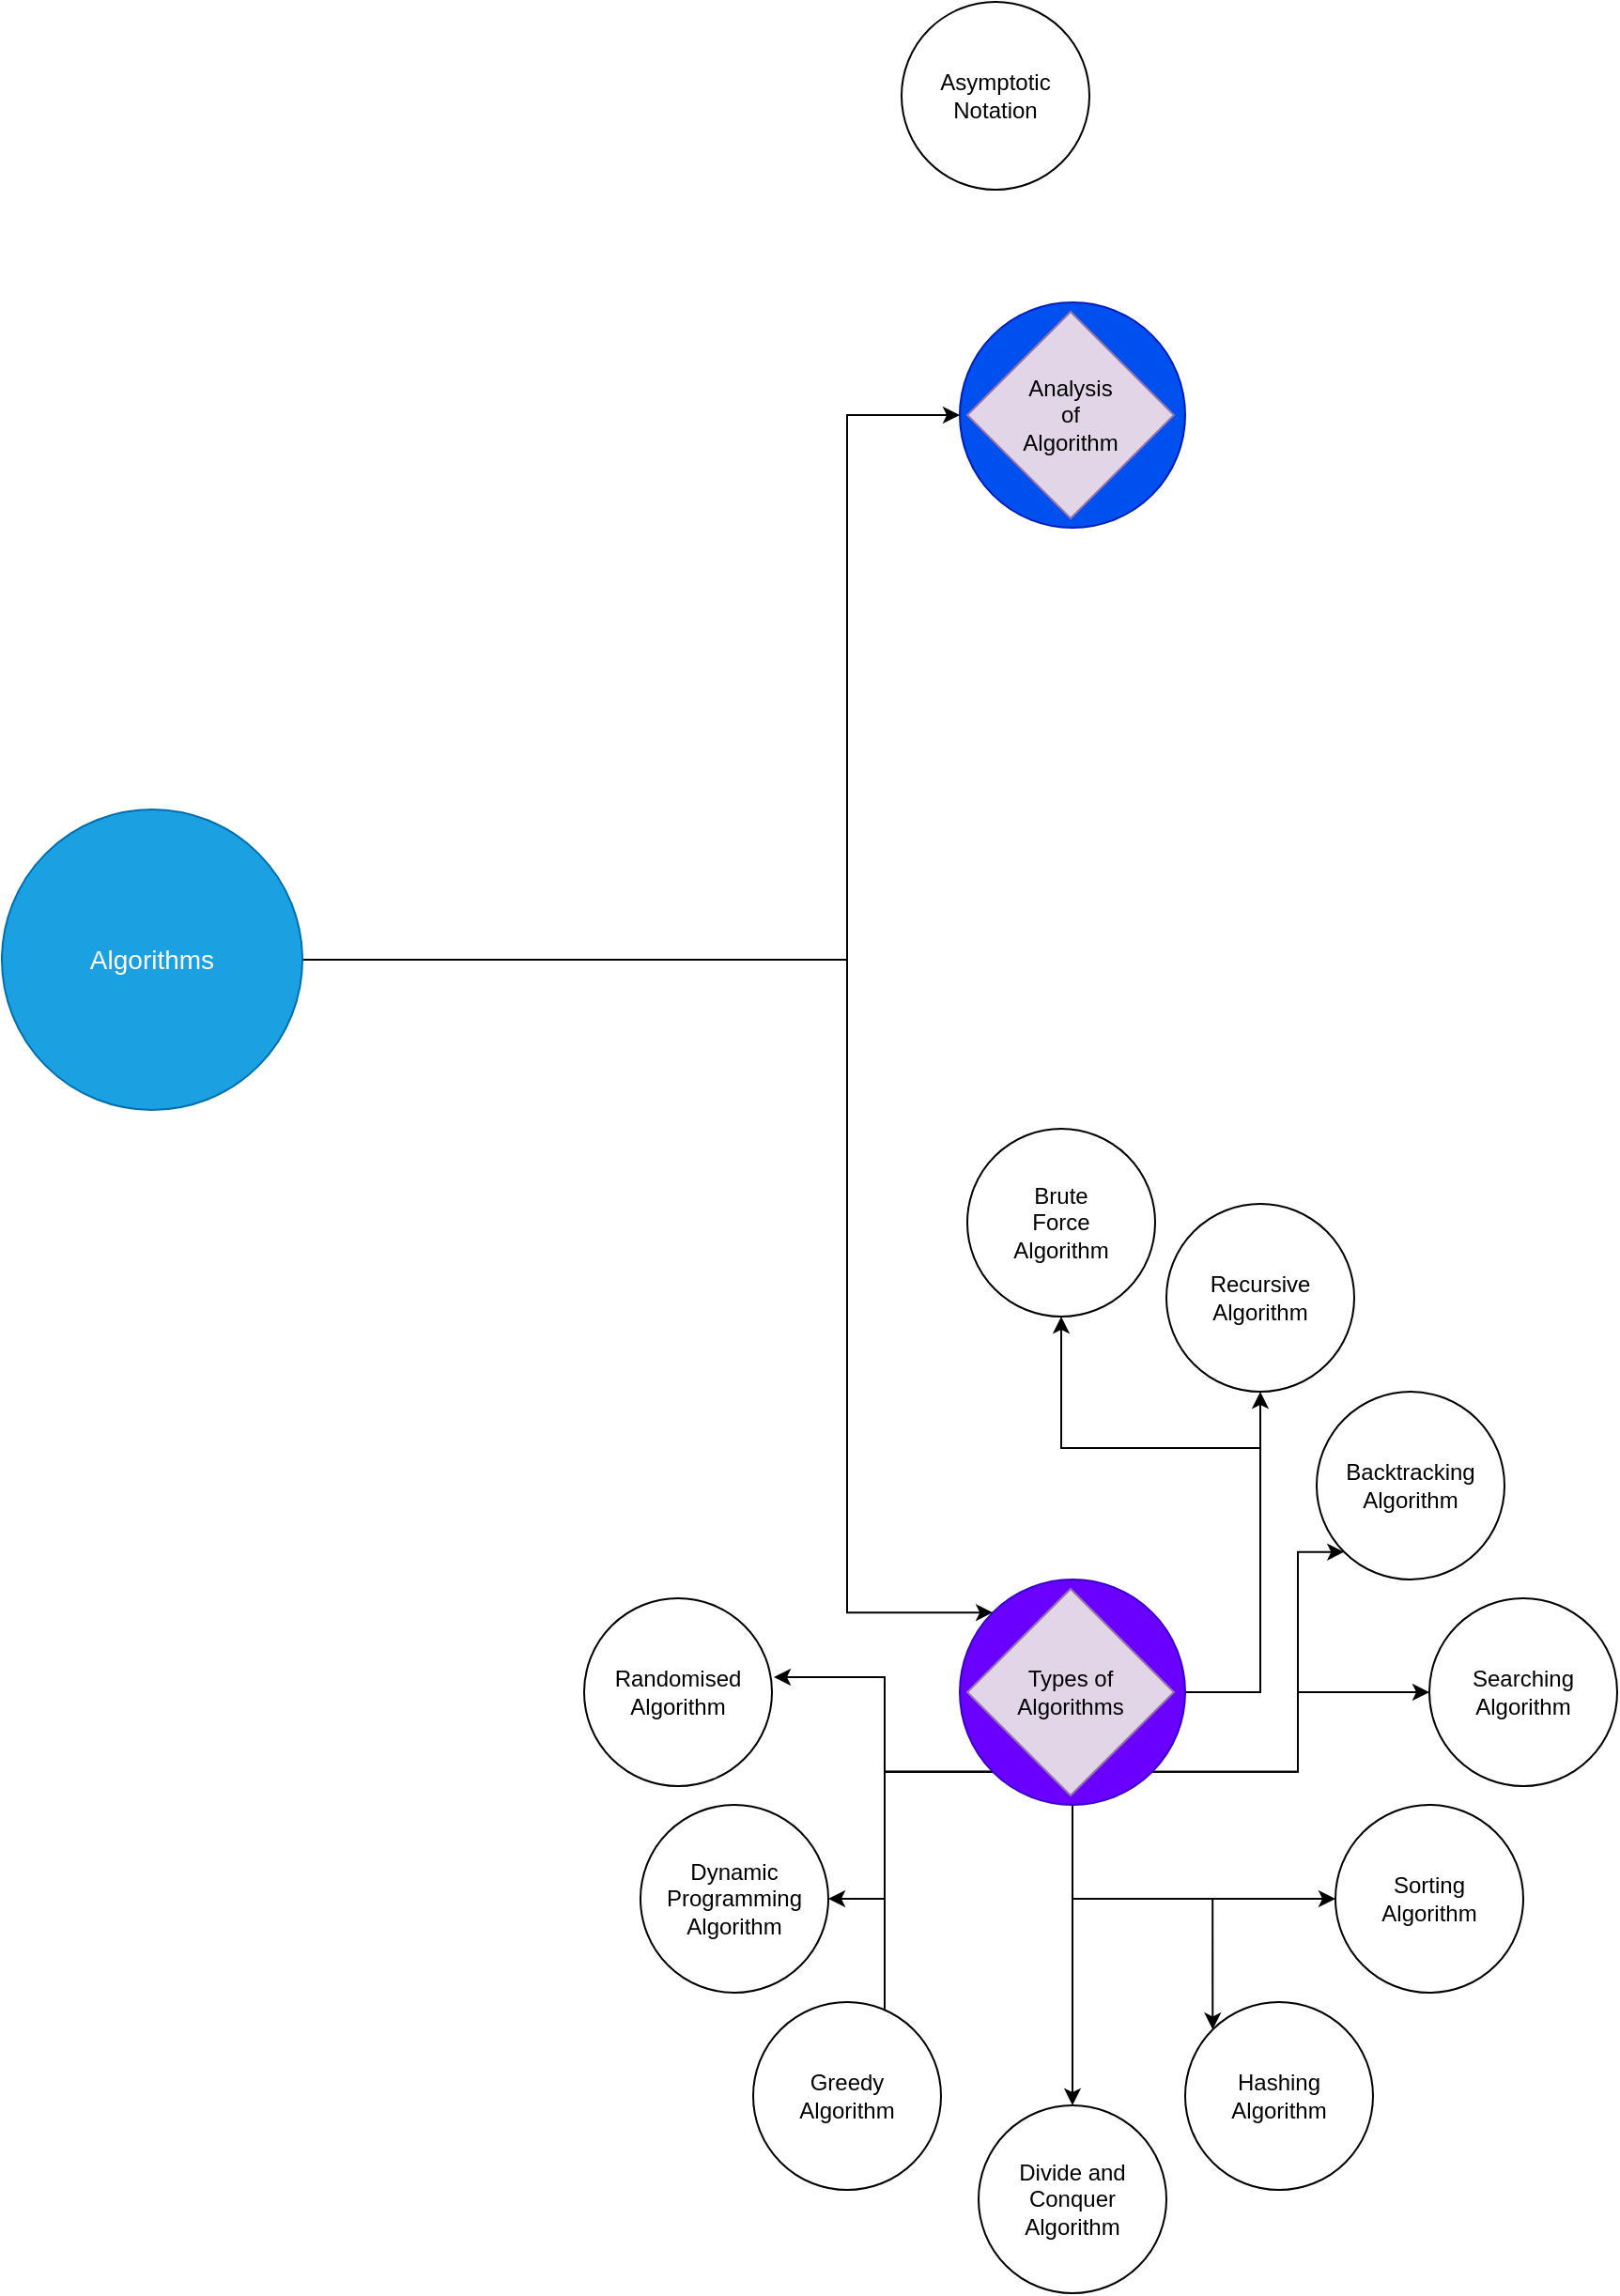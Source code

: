 <mxfile version="20.8.16" type="device"><diagram name="Page-1" id="8qHQK9s_KmS5GaQYY7Qf"><mxGraphModel dx="2514" dy="2174" grid="1" gridSize="10" guides="1" tooltips="1" connect="1" arrows="1" fold="1" page="1" pageScale="1" pageWidth="827" pageHeight="1169" math="0" shadow="0"><root><mxCell id="0"/><mxCell id="1" parent="0"/><mxCell id="aMpq28BJ38nM4NS2ur6w-11" style="edgeStyle=orthogonalEdgeStyle;rounded=0;orthogonalLoop=1;jettySize=auto;html=1;exitX=0;exitY=1;exitDx=0;exitDy=0;entryX=1.01;entryY=0.42;entryDx=0;entryDy=0;entryPerimeter=0;" edge="1" parent="1" source="jBrvq7XoqZ5EkONWGU8t-1" target="aMpq28BJ38nM4NS2ur6w-10"><mxGeometry relative="1" as="geometry"><Array as="points"><mxPoint x="320" y="462"/><mxPoint x="320" y="412"/></Array></mxGeometry></mxCell><mxCell id="aMpq28BJ38nM4NS2ur6w-12" style="edgeStyle=orthogonalEdgeStyle;rounded=0;orthogonalLoop=1;jettySize=auto;html=1;exitX=0;exitY=1;exitDx=0;exitDy=0;entryX=1;entryY=0.5;entryDx=0;entryDy=0;" edge="1" parent="1" source="jBrvq7XoqZ5EkONWGU8t-1" target="aMpq28BJ38nM4NS2ur6w-9"><mxGeometry relative="1" as="geometry"><Array as="points"><mxPoint x="320" y="462"/><mxPoint x="320" y="530"/></Array></mxGeometry></mxCell><mxCell id="aMpq28BJ38nM4NS2ur6w-14" style="edgeStyle=orthogonalEdgeStyle;rounded=0;orthogonalLoop=1;jettySize=auto;html=1;exitX=0;exitY=1;exitDx=0;exitDy=0;entryX=1;entryY=0;entryDx=0;entryDy=0;" edge="1" parent="1" source="jBrvq7XoqZ5EkONWGU8t-1" target="aMpq28BJ38nM4NS2ur6w-8"><mxGeometry relative="1" as="geometry"><Array as="points"><mxPoint x="320" y="462"/><mxPoint x="320" y="600"/></Array></mxGeometry></mxCell><mxCell id="aMpq28BJ38nM4NS2ur6w-15" style="edgeStyle=orthogonalEdgeStyle;rounded=0;orthogonalLoop=1;jettySize=auto;html=1;exitX=0.5;exitY=1;exitDx=0;exitDy=0;entryX=0.5;entryY=0;entryDx=0;entryDy=0;" edge="1" parent="1" source="jBrvq7XoqZ5EkONWGU8t-1" target="aMpq28BJ38nM4NS2ur6w-7"><mxGeometry relative="1" as="geometry"/></mxCell><mxCell id="aMpq28BJ38nM4NS2ur6w-16" style="edgeStyle=orthogonalEdgeStyle;rounded=0;orthogonalLoop=1;jettySize=auto;html=1;exitX=0.5;exitY=1;exitDx=0;exitDy=0;entryX=0;entryY=0;entryDx=0;entryDy=0;" edge="1" parent="1" source="jBrvq7XoqZ5EkONWGU8t-1" target="aMpq28BJ38nM4NS2ur6w-6"><mxGeometry relative="1" as="geometry"><Array as="points"><mxPoint x="420" y="530"/><mxPoint x="495" y="530"/></Array></mxGeometry></mxCell><mxCell id="aMpq28BJ38nM4NS2ur6w-17" style="edgeStyle=orthogonalEdgeStyle;rounded=0;orthogonalLoop=1;jettySize=auto;html=1;exitX=0.5;exitY=1;exitDx=0;exitDy=0;entryX=0;entryY=0.5;entryDx=0;entryDy=0;" edge="1" parent="1" source="jBrvq7XoqZ5EkONWGU8t-1" target="aMpq28BJ38nM4NS2ur6w-5"><mxGeometry relative="1" as="geometry"><Array as="points"><mxPoint x="420" y="530"/></Array></mxGeometry></mxCell><mxCell id="aMpq28BJ38nM4NS2ur6w-18" style="edgeStyle=orthogonalEdgeStyle;rounded=0;orthogonalLoop=1;jettySize=auto;html=1;exitX=1;exitY=1;exitDx=0;exitDy=0;entryX=0;entryY=0.5;entryDx=0;entryDy=0;" edge="1" parent="1" source="jBrvq7XoqZ5EkONWGU8t-1" target="aMpq28BJ38nM4NS2ur6w-4"><mxGeometry relative="1" as="geometry"><Array as="points"><mxPoint x="540" y="462"/><mxPoint x="540" y="420"/></Array></mxGeometry></mxCell><mxCell id="aMpq28BJ38nM4NS2ur6w-19" style="edgeStyle=orthogonalEdgeStyle;rounded=0;orthogonalLoop=1;jettySize=auto;html=1;exitX=1;exitY=1;exitDx=0;exitDy=0;entryX=0;entryY=1;entryDx=0;entryDy=0;" edge="1" parent="1" source="jBrvq7XoqZ5EkONWGU8t-1" target="aMpq28BJ38nM4NS2ur6w-3"><mxGeometry relative="1" as="geometry"><Array as="points"><mxPoint x="540" y="462"/><mxPoint x="540" y="345"/></Array></mxGeometry></mxCell><mxCell id="aMpq28BJ38nM4NS2ur6w-20" style="edgeStyle=orthogonalEdgeStyle;rounded=0;orthogonalLoop=1;jettySize=auto;html=1;exitX=1;exitY=0.5;exitDx=0;exitDy=0;entryX=0.5;entryY=1;entryDx=0;entryDy=0;" edge="1" parent="1" source="jBrvq7XoqZ5EkONWGU8t-1" target="aMpq28BJ38nM4NS2ur6w-2"><mxGeometry relative="1" as="geometry"/></mxCell><mxCell id="aMpq28BJ38nM4NS2ur6w-21" style="edgeStyle=orthogonalEdgeStyle;rounded=0;orthogonalLoop=1;jettySize=auto;html=1;exitX=1;exitY=0.5;exitDx=0;exitDy=0;" edge="1" parent="1" source="jBrvq7XoqZ5EkONWGU8t-1" target="aMpq28BJ38nM4NS2ur6w-1"><mxGeometry relative="1" as="geometry"><Array as="points"><mxPoint x="520" y="420"/><mxPoint x="520" y="290"/><mxPoint x="414" y="290"/></Array></mxGeometry></mxCell><mxCell id="jBrvq7XoqZ5EkONWGU8t-1" value="" style="ellipse;whiteSpace=wrap;html=1;aspect=fixed;fillColor=#6a00ff;fontColor=#ffffff;strokeColor=#3700CC;" parent="1" vertex="1"><mxGeometry x="360" y="360" width="120" height="120" as="geometry"/></mxCell><mxCell id="aMpq28BJ38nM4NS2ur6w-1" value="Brute&lt;br&gt;Force&lt;br&gt;Algorithm" style="ellipse;whiteSpace=wrap;html=1;aspect=fixed;" vertex="1" parent="1"><mxGeometry x="364" y="120" width="100" height="100" as="geometry"/></mxCell><mxCell id="aMpq28BJ38nM4NS2ur6w-2" value="Recursive&lt;br&gt;Algorithm" style="ellipse;whiteSpace=wrap;html=1;aspect=fixed;" vertex="1" parent="1"><mxGeometry x="470" y="160" width="100" height="100" as="geometry"/></mxCell><mxCell id="aMpq28BJ38nM4NS2ur6w-3" value="Backtracking&lt;br&gt;Algorithm" style="ellipse;whiteSpace=wrap;html=1;aspect=fixed;" vertex="1" parent="1"><mxGeometry x="550" y="260" width="100" height="100" as="geometry"/></mxCell><mxCell id="aMpq28BJ38nM4NS2ur6w-4" value="Searching&lt;br&gt;Algorithm" style="ellipse;whiteSpace=wrap;html=1;aspect=fixed;" vertex="1" parent="1"><mxGeometry x="610" y="370" width="100" height="100" as="geometry"/></mxCell><mxCell id="aMpq28BJ38nM4NS2ur6w-5" value="Sorting&lt;br&gt;Algorithm" style="ellipse;whiteSpace=wrap;html=1;aspect=fixed;" vertex="1" parent="1"><mxGeometry x="560" y="480" width="100" height="100" as="geometry"/></mxCell><mxCell id="aMpq28BJ38nM4NS2ur6w-6" value="Hashing&lt;br&gt;Algorithm" style="ellipse;whiteSpace=wrap;html=1;aspect=fixed;" vertex="1" parent="1"><mxGeometry x="480" y="585" width="100" height="100" as="geometry"/></mxCell><mxCell id="aMpq28BJ38nM4NS2ur6w-7" value="Divide and&lt;br&gt;Conquer&lt;br&gt;Algorithm" style="ellipse;whiteSpace=wrap;html=1;aspect=fixed;" vertex="1" parent="1"><mxGeometry x="370" y="640" width="100" height="100" as="geometry"/></mxCell><mxCell id="aMpq28BJ38nM4NS2ur6w-8" value="Greedy&lt;br&gt;Algorithm" style="ellipse;whiteSpace=wrap;html=1;aspect=fixed;" vertex="1" parent="1"><mxGeometry x="250" y="585" width="100" height="100" as="geometry"/></mxCell><mxCell id="aMpq28BJ38nM4NS2ur6w-9" value="Dynamic&lt;br&gt;Programming&lt;br&gt;Algorithm" style="ellipse;whiteSpace=wrap;html=1;aspect=fixed;" vertex="1" parent="1"><mxGeometry x="190" y="480" width="100" height="100" as="geometry"/></mxCell><mxCell id="aMpq28BJ38nM4NS2ur6w-10" value="Randomised&lt;br&gt;Algorithm" style="ellipse;whiteSpace=wrap;html=1;aspect=fixed;" vertex="1" parent="1"><mxGeometry x="160" y="370" width="100" height="100" as="geometry"/></mxCell><mxCell id="aMpq28BJ38nM4NS2ur6w-22" value="Types of&lt;br&gt;Algorithms" style="rhombus;whiteSpace=wrap;html=1;fillColor=#e1d5e7;strokeColor=#9673a6;" vertex="1" parent="1"><mxGeometry x="364" y="365" width="110" height="110" as="geometry"/></mxCell><mxCell id="aMpq28BJ38nM4NS2ur6w-23" value="" style="ellipse;whiteSpace=wrap;html=1;aspect=fixed;fillColor=#0050ef;fontColor=#ffffff;strokeColor=#001DBC;" vertex="1" parent="1"><mxGeometry x="360" y="-320" width="120" height="120" as="geometry"/></mxCell><mxCell id="aMpq28BJ38nM4NS2ur6w-24" value="Analysis&lt;br&gt;of&lt;br&gt;Algorithm" style="rhombus;whiteSpace=wrap;html=1;fillColor=#e1d5e7;strokeColor=#9673a6;" vertex="1" parent="1"><mxGeometry x="364" y="-315" width="110" height="110" as="geometry"/></mxCell><mxCell id="aMpq28BJ38nM4NS2ur6w-25" value="Asymptotic&lt;br&gt;Notation" style="ellipse;whiteSpace=wrap;html=1;aspect=fixed;" vertex="1" parent="1"><mxGeometry x="329" y="-480" width="100" height="100" as="geometry"/></mxCell><mxCell id="aMpq28BJ38nM4NS2ur6w-27" style="edgeStyle=orthogonalEdgeStyle;rounded=0;orthogonalLoop=1;jettySize=auto;html=1;exitX=1;exitY=0.5;exitDx=0;exitDy=0;entryX=0;entryY=0;entryDx=0;entryDy=0;" edge="1" parent="1" source="aMpq28BJ38nM4NS2ur6w-26" target="jBrvq7XoqZ5EkONWGU8t-1"><mxGeometry relative="1" as="geometry"><Array as="points"><mxPoint x="300" y="30"/><mxPoint x="300" y="378"/></Array></mxGeometry></mxCell><mxCell id="aMpq28BJ38nM4NS2ur6w-29" style="edgeStyle=orthogonalEdgeStyle;rounded=0;orthogonalLoop=1;jettySize=auto;html=1;exitX=1;exitY=0.5;exitDx=0;exitDy=0;entryX=0;entryY=0.5;entryDx=0;entryDy=0;" edge="1" parent="1" source="aMpq28BJ38nM4NS2ur6w-26" target="aMpq28BJ38nM4NS2ur6w-23"><mxGeometry relative="1" as="geometry"><Array as="points"><mxPoint x="300" y="30"/><mxPoint x="300" y="-260"/></Array></mxGeometry></mxCell><mxCell id="aMpq28BJ38nM4NS2ur6w-26" value="&lt;font style=&quot;font-size: 14px;&quot;&gt;Algorithms&lt;/font&gt;" style="ellipse;whiteSpace=wrap;html=1;aspect=fixed;fillColor=#1ba1e2;fontColor=#ffffff;strokeColor=#006EAF;" vertex="1" parent="1"><mxGeometry x="-150" y="-50" width="160" height="160" as="geometry"/></mxCell></root></mxGraphModel></diagram></mxfile>